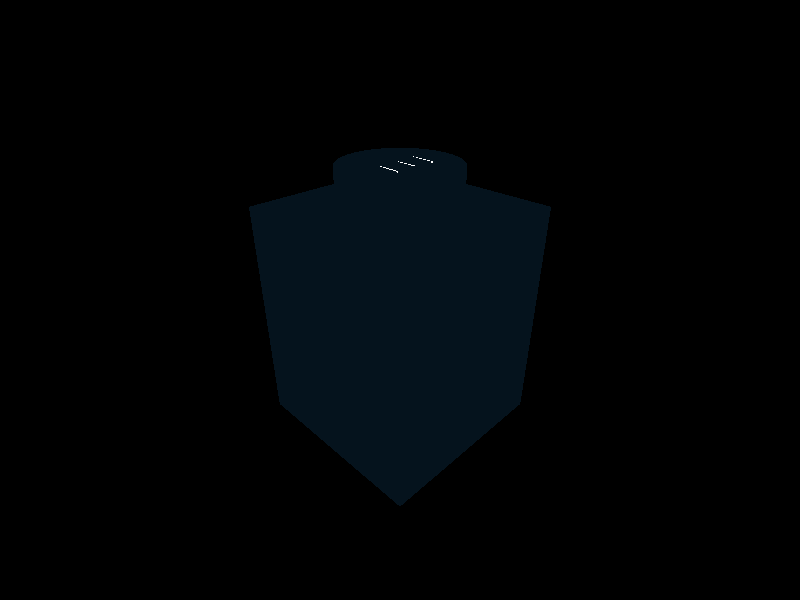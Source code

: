 // Generated By: LDView 4.4 Alpha 5 Copyright (C) 2019 Travis Cobbs & Peter Bartfai
// See: https://tcobbs.github.io/ldview/
// Date: Tue Jul  9 00:46:58 2019
// Input LDraw File: every_color.ldr
// LDraw File Author: MLCad
//
// This file was automatically generated from an LDraw file by the program
// LDView.  See comments above for further details.

#version 3.7;

#if (version >= 3.7) global_settings {assumed_gamma 1} #end

#ifndef (LDXQual) #declare LDXQual = 3; #end	// Quality (0 = Bounding Box; 1 = No Refraction; 2 = Normal; 3 = Stud Logos)
#ifndef (LDXSW) #declare LDXSW = 0.5; #end	// Seam Width (0 for no seams)
#ifndef (LDXStuds) #declare LDXStuds = 1; #end	// Show studs? (1 = YES; 0 = NO)
#ifndef (LDXRefls) #declare LDXRefls = 1; #end	// Reflections? (1 = YES; 0 = NO)
#ifndef (LDXShads) #declare LDXShads = 1; #end	// Shadows? (1 = YES; 0 = NO)
#ifndef (LDXBackground) #declare LDXBackground = 0; #end	// Include Background? (1 = YES; 0 = NO)
#ifndef (LDXFloor) #declare LDXFloor = 0; #end	// Include Floor? (1 = YES; 0 = NO)

// Model bounds information
#ifndef (LDXMinX) #declare LDXMinX = -9.75; #end
#ifndef (LDXMinY) #declare LDXMinY = -27.75; #end
#ifndef (LDXMinZ) #declare LDXMinZ = -9.75; #end
#ifndef (LDXMaxX) #declare LDXMaxX = 9.75; #end
#ifndef (LDXMaxY) #declare LDXMaxY = -0.25; #end
#ifndef (LDXMaxZ) #declare LDXMaxZ = 9.75; #end
#ifndef (LDXCenterX) #declare LDXCenterX = 0; #end
#ifndef (LDXCenterY) #declare LDXCenterY = -14; #end
#ifndef (LDXCenterZ) #declare LDXCenterZ = 0; #end
#ifndef (LDXCenter) #declare LDXCenter = <LDXCenterX,LDXCenterY,LDXCenterZ>; #end
#ifndef (LDXRadius) #declare LDXRadius = 19.472738; #end

// Camera settings
#ifndef (LDXCameraLoc) #declare LDXCameraLoc = < 31.160398,-39.44236,-31.160398 >; #end	// Camera Location vector
#ifndef (LDXCameraLookAt) #declare LDXCameraLookAt = < -5.05583072053737936358,-9.87193368142768434836,5.05583072053737936358 >; #end	// Camera look-at point vector
#ifndef (LDXCameraSky) #declare LDXCameraSky = < -0.35355339491603171576,-0.8660254002549215846,0.35355339491603171576 >; #end	// Camera sky vector (<0,-1,0> will usually work for standard "up")
#ifndef (LDXCameraAngle) #declare LDXCameraAngle = 76.900337; #end
#ifndef (LDXCameraAspect) #declare LDXCameraAspect = image_width/image_height; #end
#ifndef (LDXCameraTransform) #declare LDXCameraTransform = transform {}; #end

#ifndef (LDXFloorLoc) #declare LDXFloorLoc = LDXMaxY; #end	// Floor location. (Dependent on floor axis; MAX_Y is bottom of model)
#ifndef (LDXFloorAxis) #declare LDXFloorAxis = y; #end	// Floor axis (x, y, or z)
#ifndef (LDXFloorR) #declare LDXFloorR = 0.8; #end	// Floor Red
#ifndef (LDXFloorG) #declare LDXFloorG = 0.8; #end	// Floor Green
#ifndef (LDXFloorB) #declare LDXFloorB = 0.8; #end	// Floor Blue
#ifndef (LDXFloorAmb) #declare LDXFloorAmb = 0.4; #end	// Floor Ambient
#ifndef (LDXFloorDif) #declare LDXFloorDif = 0.4; #end	// Floor Diffuse
#ifndef (LDXAmb) #declare LDXAmb = 0.4; #end
#ifndef (LDXDif) #declare LDXDif = 0.4; #end
#ifndef (LDXRefl) #declare LDXRefl = 0.08; #end
#ifndef (LDXPhong) #declare LDXPhong = 0.5; #end
#ifndef (LDXPhongS) #declare LDXPhongS = 40; #end
#ifndef (LDXTRefl) #declare LDXTRefl = 0.2; #end
#ifndef (LDXTFilt) #declare LDXTFilt = 0.85; #end
#ifndef (LDXIoR) #declare LDXIoR = 1.25; #end
#ifndef (LDXRubberRefl) #declare LDXRubberRefl = 0; #end
#ifndef (LDXRubberPhong) #declare LDXRubberPhong = 0.1; #end
#ifndef (LDXRubberPhongS) #declare LDXRubberPhongS = 10; #end
#ifndef (LDXChromeRefl) #declare LDXChromeRefl = 0.85; #end
#ifndef (LDXChromeBril) #declare LDXChromeBril = 5; #end
#ifndef (LDXChromeSpec) #declare LDXChromeSpec = 0.8; #end
#ifndef (LDXChromeRough) #declare LDXChromeRough = 0.01; #end
#ifndef (LDXOpaqueNormal) #declare LDXOpaqueNormal = normal { bumps 0.001 scale 0.5 }; #end
#ifndef (LDXTransNormal) #declare LDXTransNormal = normal { bumps 0.001 scale 0.5 }; #end
#ifndef (LDXIPov) #declare LDXIPov = 0; #end	// Use inline POV code from LDraw file? (1 = YES; 0 = NO)
#ifndef (LDXBgR) #declare LDXBgR = 0.752941; #end	// Background Red
#ifndef (LDXBgG) #declare LDXBgG = 0.752941; #end	// Background Green
#ifndef (LDXBgB) #declare LDXBgB = 0.752941; #end	// Background Blue

// Camera
#ifndef (LDXSkipCamera)
camera {
	location LDXCameraLoc
	sky LDXCameraSky
	right LDXCameraAspect * < -1,0,0 >
	look_at LDXCameraLookAt
	angle LDXCameraAngle
	transform {LDXCameraTransform}
}
#end

// Lights
#ifndef (LDXSkipLight1)
light_source {	// Latitude,Longitude: 45,0,LDXRadius*2
	<0*LDXRadius,-1.414214*LDXRadius,-1.414214*LDXRadius> + LDXCenter
	color rgb <1,1,1>
}
#end
#ifndef (LDXSkipLight2)
light_source {	// Latitude,Longitude: 30,120,LDXRadius*2
	<1.5*LDXRadius,-1*LDXRadius,0.866026*LDXRadius> + LDXCenter
	color rgb <1,1,1>
}
#end
#ifndef (LDXSkipLight3)
light_source {	// Latitude,Longitude: 60,-120,LDXRadius*2
	<-0.866025*LDXRadius,-1.732051*LDXRadius,0.5*LDXRadius> + LDXCenter
	color rgb <1,1,1>
}
#end

#macro LDXSeamMatrix(Width, Height, Depth, CenterX, CenterY, CenterZ)
#local aw = 0;
#local ah = 0;
#local ad = 0;
#local ax = 0;
#local ay = 0;
#local az = 0;
#if (Width != 0)
#local aw = 1-LDXSW/Width;
#end
#if (Height != 0)
#local ah = 1-LDXSW/Height;
#end
#if (Depth != 0)
#local ad = 1-LDXSW/Depth;
#end
#if (Width != 0 & CenterX != 0)
#local ax = LDXSW/(Width / CenterX);
#end
#if (Height != 0 & CenterY != 0)
#local ay = LDXSW/(Height / CenterY);
#end
#if (Depth != 0 & CenterZ != 0)
#local az = LDXSW/(Depth / CenterZ);
#end
#if (aw <= 0)
#local aw = 1;
#local ax = 0;
#end
#if (ah <= 0)
#local ah = 1;
#local ay = 0;
#end
#if (ad <= 0)
#local ad = 1;
#local az = 0;
#end
matrix <aw,0,0,0,ah,0,0,0,ad,ax,ay,az>
#end


#if (LDXBackground != 0)
#if (version >= 3.7)
background { color srgb <LDXBgR,LDXBgG,LDXBgB> }
#else
background { color rgb <LDXBgR,LDXBgG,LDXBgB> }
#end
#end

#ifndef (LDXSkipOpaqueColorMacro)
#macro LDXOpaqueColor(r, g, b)
#if (version >= 3.1) material { #end
	texture {
#if (version >= 3.7)
		pigment { srgbf <r,g,b,0> }
#else
		pigment { rgbf <r,g,b,0> }
#end
#if (LDXQual > 1)
		finish { ambient LDXAmb diffuse LDXDif }
		finish { phong LDXPhong phong_size LDXPhongS reflection LDXRefl }
		normal { LDXOpaqueNormal }
#end
	}
#if (version >= 3.1) } #end
#end
#end

#ifndef (LDXColor0) // Black
#declare LDXColor0 = LDXOpaqueColor(0.019608,0.07451,0.113725)
#end

#ifndef (LDXColor1) // Blue
#declare LDXColor1 = LDXOpaqueColor(0,0.333333,0.74902)
#end

#ifndef (LDXColor2) // Green
#declare LDXColor2 = LDXOpaqueColor(0.145098,0.478431,0.243137)
#end

#ifndef (LDXColor3) // Dark Turquoise
#declare LDXColor3 = LDXOpaqueColor(0,0.513725,0.560784)
#end

#ifndef (LDXColor4) // Red
#declare LDXColor4 = LDXOpaqueColor(0.788235,0.101961,0.035294)
#end

#ifndef (LDXColor5) // Dark Pink
#declare LDXColor5 = LDXOpaqueColor(0.784314,0.439216,0.627451)
#end

#ifndef (LDXColor6) // Brown
#declare LDXColor6 = LDXOpaqueColor(0.345098,0.223529,0.152941)
#end

#ifndef (LDXColor7) // Light Grey
#declare LDXColor7 = LDXOpaqueColor(0.607843,0.631373,0.615686)
#end

#ifndef (LDXColor8) // Dark Grey
#declare LDXColor8 = LDXOpaqueColor(0.427451,0.431373,0.360784)
#end

#ifndef (LDXColor9) // Light Blue
#declare LDXColor9 = LDXOpaqueColor(0.705882,0.823529,0.890196)
#end

#ifndef (LDXColor10) // Bright Green
#declare LDXColor10 = LDXOpaqueColor(0.294118,0.623529,0.290196)
#end

#ifndef (LDXColor11) // Light Turquoise
#declare LDXColor11 = LDXOpaqueColor(0.333333,0.647059,0.686275)
#end

#ifndef (LDXColor12) // Salmon
#declare LDXColor12 = LDXOpaqueColor(0.94902,0.439216,0.368627)
#end

#ifndef (LDXColor13) // Pink
#declare LDXColor13 = LDXOpaqueColor(0.988235,0.592157,0.67451)
#end

#ifndef (LDXColor14) // Yellow
#declare LDXColor14 = LDXOpaqueColor(0.94902,0.803922,0.215686)
#end

#ifndef (LDXColor15) // White
#declare LDXColor15 = LDXOpaqueColor(1,1,1)
#end

#ifndef (LDXColor17) // Light Green
#declare LDXColor17 = LDXOpaqueColor(0.760784,0.854902,0.721569)
#end

#ifndef (LDXColor18) // Light Yellow
#declare LDXColor18 = LDXOpaqueColor(0.984314,0.901961,0.588235)
#end

#ifndef (LDXColor19) // Tan
#declare LDXColor19 = LDXOpaqueColor(0.894118,0.803922,0.619608)
#end

#ifndef (LDXColor20) // Light Violet
#declare LDXColor20 = LDXOpaqueColor(0.788235,0.792157,0.886275)
#end

#ifndef (LDXSkipTransColorMacro)
#macro LDXTransColor(r, g, b)
#if (version >= 3.1) material { #end
	texture {
#if (version >= 3.7)
		pigment { #if (LDXQual > 1) srgbf <r,g,b,LDXTFilt> #else srgbf <0.6,0.6,0.6,0> #end }
#else
		pigment { #if (LDXQual > 1) rgbf <r,g,b,LDXTFilt> #else rgbf <0.6,0.6,0.6,0> #end }
#end
#if (LDXQual > 1)
		finish { ambient LDXAmb diffuse LDXDif }
		finish { phong LDXPhong phong_size LDXPhongS reflection LDXTRefl }
		normal { LDXTransNormal }
		#if (version >= 3.1) #else finish { refraction 1 ior LDXIoR } #end
#end
	}
#if (version >= 3.1) #if (LDXQual > 1)
	interior { ior LDXIoR }
#end #end
#if (version >= 3.1) } #end
#end
#end

#ifndef (LDXColor21) // Glow In Dark Opaque
#declare LDXColor21 = LDXTransColor(0.987843,1,0.96902)
#end

#ifndef (LDXColor22) // Purple
#declare LDXColor22 = LDXOpaqueColor(0.505882,0,0.482353)
#end

#ifndef (LDXColor23) // Dark Blue Violet
#declare LDXColor23 = LDXOpaqueColor(0.12549,0.196078,0.690196)
#end

#ifndef (LDXColor24) // Edge Colour
#declare LDXColor24 = LDXOpaqueColor(0.498039,0.498039,0.498039)
#end

#ifndef (LDXColor25) // Orange
#declare LDXColor25 = LDXOpaqueColor(0.996078,0.541176,0.094118)
#end

#ifndef (LDXColor26) // Magenta
#declare LDXColor26 = LDXOpaqueColor(0.572549,0.223529,0.470588)
#end

#ifndef (LDXColor27) // Lime
#declare LDXColor27 = LDXOpaqueColor(0.733333,0.913725,0.043137)
#end

#ifndef (LDXColor28) // Dark Tan
#declare LDXColor28 = LDXOpaqueColor(0.584314,0.541176,0.45098)
#end

#ifndef (LDXColor29) // Bright Pink
#declare LDXColor29 = LDXOpaqueColor(0.894118,0.678431,0.784314)
#end

#ifndef (LDXColor30) // Medium Lavender
#declare LDXColor30 = LDXOpaqueColor(0.67451,0.470588,0.729412)
#end

#ifndef (LDXColor31) // Lavender
#declare LDXColor31 = LDXOpaqueColor(0.882353,0.835294,0.929412)
#end

#ifndef (LDXColor32) // Trans Black IR Lens
#declare LDXColor32 = LDXTransColor(0,0,0)
#end

#ifndef (LDXColor33) // Trans Dark Blue
#declare LDXColor33 = LDXTransColor(0,0.188235,0.962745)
#end

#ifndef (LDXColor34) // Trans Green
#declare LDXColor34 = LDXTransColor(0.205882,0.705882,0.382353)
#end

#ifndef (LDXColor35) // Trans Bright Green
#declare LDXColor35 = LDXTransColor(0.505882,0.990196,0.411765)
#end

#ifndef (LDXColor36) // Trans Red
#declare LDXColor36 = LDXTransColor(0.978824,0.152941,0.052941)
#end

#ifndef (LDXColor37) // Trans Dark Pink
#declare LDXColor37 = LDXTransColor(0.987451,0.6,0.958431)
#end

#ifndef (LDXColor38) // Trans Neon Orange
#declare LDXColor38 = LDXTransColor(1,0.950196,0.076471)
#end

#ifndef (LDXColor39) // Trans Very Light Blue
#declare LDXColor39 = LDXTransColor(0.975686,0.987451,0.994118)
#end

#ifndef (LDXColor40) // Trans Black
#declare LDXColor40 = LDXTransColor(0.582353,0.558824,0.482353)
#end

#ifndef (LDXColor41) // Trans Medium Blue
#declare LDXColor41 = LDXTransColor(0.5,0.960392,0.971765)
#end

#ifndef (LDXColor42) // Trans Neon Green
#declare LDXColor42 = LDXTransColor(0.975294,1,0)
#end

#ifndef (LDXColor43) // Trans Light Blue
#declare LDXColor43 = LDXTransColor(0.968235,0.991373,0.993725)
#end

#ifndef (LDXColor44) // Trans Bright Reddish Lilac
#declare LDXColor44 = LDXTransColor(0.958824,0.658824,0.962353)
#end

#ifndef (LDXColor45) // Trans Pink
#declare LDXColor45 = LDXTransColor(0.998824,0.959216,0.967451)
#end

#ifndef (LDXColor46) // Trans Yellow
#declare LDXColor46 = LDXTransColor(0.996078,0.980392,0.276471)
#end

#ifndef (LDXColor47) // Trans Clear
#declare LDXColor47 = LDXTransColor(0.998824,0.998824,0.998824)
#end

#ifndef (LDXColor52) // Trans Purple
#declare LDXColor52 = LDXTransColor(0.964706,0.964706,0.979608)
#end

#ifndef (LDXColor54) // Trans Neon Yellow
#declare LDXColor54 = LDXTransColor(0.98549,0.96902,0)
#end

#ifndef (LDXColor57) // Trans Orange
#declare LDXColor57 = LDXTransColor(0.994118,0.956078,0.164706)
#end

#ifndef (LDXSkipChromeColorMacro)
#macro LDXChromeColor(r, g, b)
#if (version >= 3.1) material { #end
	texture {
#if (version >= 3.7)
		pigment { srgbf <r,g,b,0> }
#else
		pigment { rgbf <r,g,b,0> }
#end
#if (LDXQual > 1)
		finish { ambient LDXAmb diffuse LDXDif }
		finish { phong LDXPhong phong_size LDXPhongS reflection LDXChromeRefl brilliance LDXChromeBril metallic specular LDXChromeSpec roughness LDXChromeRough}
#end
	}
#if (version >= 3.1) } #end
#end
#end

#ifndef (LDXColor60) // Chrome Antique Brass
#declare LDXColor60 = LDXChromeColor(0.392157,0.352941,0.298039)
#end

#ifndef (LDXColor61) // Chrome Blue
#declare LDXColor61 = LDXChromeColor(0.423529,0.588235,0.74902)
#end

#ifndef (LDXColor62) // Chrome Green
#declare LDXColor62 = LDXChromeColor(0.235294,0.701961,0.443137)
#end

#ifndef (LDXColor63) // Chrome Pink
#declare LDXColor63 = LDXChromeColor(0.666667,0.301961,0.556863)
#end

#ifndef (LDXColor64) // Chrome Black
#declare LDXColor64 = LDXChromeColor(0.105882,0.164706,0.203922)
#end

#ifndef (LDXSkipRubberColorMacro)
#macro LDXRubberColor(r, g, b)
#if (version >= 3.1) material { #end
	texture {
#if (version >= 3.7)
		pigment { srgbf <r,g,b,0> }
#else
		pigment { rgbf <r,g,b,0> }
#end
#if (LDXQual > 1)
		finish { ambient LDXAmb diffuse LDXDif }
		finish { phong LDXRubberPhong phong_size LDXRubberPhongS reflection LDXRubberRefl }
#end
	}
#if (version >= 3.1) } #end
#end
#end

#ifndef (LDXColor65) // Rubber Yellow
#declare LDXColor65 = LDXRubberColor(0.960784,0.803922,0.184314)
#end

#ifndef (LDXColor66) // Rubber Trans Yellow
#declare LDXColor66 = LDXTransColor(0.979216,0.96902,0)
#end

#ifndef (LDXColor67) // Rubber Trans Clear
#declare LDXColor67 = LDXTransColor(1,1,1)
#end

#ifndef (LDXColor68) // Very Light Orange
#declare LDXColor68 = LDXOpaqueColor(0.952941,0.811765,0.607843)
#end

#ifndef (LDXColor69) // Bright Reddish Lilac
#declare LDXColor69 = LDXOpaqueColor(0.803922,0.384314,0.596078)
#end

#ifndef (LDXColor70) // Reddish Brown
#declare LDXColor70 = LDXOpaqueColor(0.345098,0.164706,0.070588)
#end

#ifndef (LDXColor71) // Light Bluish Grey
#declare LDXColor71 = LDXOpaqueColor(0.627451,0.647059,0.662745)
#end

#ifndef (LDXColor72) // Dark Bluish Grey
#declare LDXColor72 = LDXOpaqueColor(0.423529,0.431373,0.407843)
#end

#ifndef (LDXColor73) // Medium Blue
#declare LDXColor73 = LDXOpaqueColor(0.360784,0.615686,0.819608)
#end

#ifndef (LDXColor74) // Medium Green
#declare LDXColor74 = LDXOpaqueColor(0.45098,0.862745,0.631373)
#end

#ifndef (LDXColor75) // Speckle Black Copper
#declare LDXColor75 = LDXOpaqueColor(0,0,0)
#end

#ifndef (LDXColor76) // Speckle Dark Bluish Grey Silver
#declare LDXColor76 = LDXOpaqueColor(0.388235,0.372549,0.380392)
#end

#ifndef (LDXColor77) // Light Pink
#declare LDXColor77 = LDXOpaqueColor(0.996078,0.8,0.811765)
#end

#ifndef (LDXColor78) // Light Flesh
#declare LDXColor78 = LDXOpaqueColor(0.964706,0.843137,0.701961)
#end

#ifndef (LDXColor79) // Milky White
#declare LDXColor79 = LDXTransColor(1,1,1)
#end

#ifndef (LDXColor80) // Metallic Silver
#declare LDXColor80 = LDXOpaqueColor(0.647059,0.662745,0.705882)
#end

#ifndef (LDXColor81) // Metallic Green
#declare LDXColor81 = LDXOpaqueColor(0.537255,0.607843,0.372549)
#end

#ifndef (LDXColor82) // Metallic Gold
#declare LDXColor82 = LDXOpaqueColor(0.858824,0.67451,0.203922)
#end

#ifndef (LDXColor83) // Metallic Black
#declare LDXColor83 = LDXOpaqueColor(0.101961,0.156863,0.192157)
#end

#ifndef (LDXColor84) // Medium Dark Flesh
#declare LDXColor84 = LDXOpaqueColor(0.8,0.439216,0.164706)
#end

#ifndef (LDXColor85) // Medium Lilac
#declare LDXColor85 = LDXOpaqueColor(0.247059,0.211765,0.568627)
#end

#ifndef (LDXColor86) // Dark Flesh
#declare LDXColor86 = LDXOpaqueColor(0.486275,0.313725,0.227451)
#end

#ifndef (LDXColor87) // Metallic Dark Grey
#declare LDXColor87 = LDXOpaqueColor(0.427451,0.431373,0.360784)
#end

#ifndef (LDXColor89) // Blue Violet
#declare LDXColor89 = LDXOpaqueColor(0.298039,0.380392,0.858824)
#end

#ifndef (LDXColor92) // Flesh
#declare LDXColor92 = LDXOpaqueColor(0.815686,0.568627,0.407843)
#end

#ifndef (LDXColor100) // Light Salmon
#declare LDXColor100 = LDXOpaqueColor(0.996078,0.729412,0.741176)
#end

#ifndef (LDXColor110) // Violet
#declare LDXColor110 = LDXOpaqueColor(0.262745,0.329412,0.639216)
#end

#ifndef (LDXColor112) // Medium Violet
#declare LDXColor112 = LDXOpaqueColor(0.407843,0.454902,0.792157)
#end

#ifndef (LDXColor114) // Glitter Trans Dark Pink
#declare LDXColor114 = LDXTransColor(0.987451,0.6,0.958431)
#end

#ifndef (LDXColor115) // Medium Lime
#declare LDXColor115 = LDXOpaqueColor(0.780392,0.823529,0.235294)
#end

#ifndef (LDXColor117) // Glitter Trans Clear
#declare LDXColor117 = LDXTransColor(1,1,1)
#end

#ifndef (LDXColor118) // Aqua
#declare LDXColor118 = LDXOpaqueColor(0.701961,0.843137,0.819608)
#end

#ifndef (LDXColor120) // Light Lime
#declare LDXColor120 = LDXOpaqueColor(0.85098,0.894118,0.654902)
#end

#ifndef (LDXColor125) // Light Orange
#declare LDXColor125 = LDXOpaqueColor(0.976471,0.729412,0.380392)
#end

#ifndef (LDXColor128) // Dark Nougat
#declare LDXColor128 = LDXOpaqueColor(0.678431,0.380392,0.25098)
#end

#ifndef (LDXColor129) // Glitter Trans Purple
#declare LDXColor129 = LDXTransColor(0.588235,0,0.570588)
#end

#ifndef (LDXColor132) // Speckle Black Silver
#declare LDXColor132 = LDXOpaqueColor(0,0,0)
#end

#ifndef (LDXColor133) // Speckle Black Gold
#declare LDXColor133 = LDXOpaqueColor(0,0,0)
#end

#ifndef (LDXColor134) // Copper
#declare LDXColor134 = LDXOpaqueColor(0.588235,0.290196,0.152941)
#end

#ifndef (LDXColor135) // Pearl Light Grey
#declare LDXColor135 = LDXOpaqueColor(0.611765,0.639216,0.658824)
#end

#ifndef (LDXColor137) // Metal Blue
#declare LDXColor137 = LDXOpaqueColor(0.337255,0.466667,0.729412)
#end

#ifndef (LDXColor142) // Pearl Light Gold
#declare LDXColor142 = LDXOpaqueColor(0.862745,0.745098,0.380392)
#end

#ifndef (LDXColor148) // Pearl Dark Grey
#declare LDXColor148 = LDXOpaqueColor(0.341176,0.345098,0.341176)
#end

#ifndef (LDXColor150) // Pearl Very Light Grey
#declare LDXColor150 = LDXOpaqueColor(0.733333,0.741176,0.737255)
#end

#ifndef (LDXColor151) // Very Light Bluish Grey
#declare LDXColor151 = LDXOpaqueColor(0.901961,0.890196,0.878431)
#end

#ifndef (LDXColor178) // Flat Dark Gold
#declare LDXColor178 = LDXOpaqueColor(0.705882,0.533333,0.243137)
#end

#ifndef (LDXColor179) // Flat Silver
#declare LDXColor179 = LDXOpaqueColor(0.537255,0.529412,0.533333)
#end

#ifndef (LDXColor183) // Pearl White
#declare LDXColor183 = LDXOpaqueColor(0.94902,0.952941,0.94902)
#end

#ifndef (LDXColor184) // Metallic Bright Red
#declare LDXColor184 = LDXOpaqueColor(0.839216,0,0.14902)
#end

#ifndef (LDXColor186) // Metallic Dark Green
#declare LDXColor186 = LDXOpaqueColor(0,0.556863,0.235294)
#end

#ifndef (LDXColor189) // Reddish Gold
#declare LDXColor189 = LDXOpaqueColor(0.67451,0.509804,0.278431)
#end

#ifndef (LDXColor191) // Bright Light Orange
#declare LDXColor191 = LDXOpaqueColor(0.972549,0.733333,0.239216)
#end

#ifndef (LDXColor212) // Bright Light Blue
#declare LDXColor212 = LDXOpaqueColor(0.52549,0.756863,0.882353)
#end

#ifndef (LDXColor216) // Rust
#declare LDXColor216 = LDXOpaqueColor(0.701961,0.062745,0.015686)
#end

#ifndef (LDXColor218) // Reddish Lilac
#declare LDXColor218 = LDXOpaqueColor(0.556863,0.333333,0.592157)
#end

#ifndef (LDXColor219) // Lilac
#declare LDXColor219 = LDXOpaqueColor(0.337255,0.305882,0.615686)
#end

#ifndef (LDXColor226) // Bright Light Yellow
#declare LDXColor226 = LDXOpaqueColor(1,0.941176,0.227451)
#end

#ifndef (LDXColor231) // Trans Bright Light Orange
#declare LDXColor231 = LDXTransColor(0.998824,0.971765,0.641176)
#end

#ifndef (LDXColor232) // Sky Blue
#declare LDXColor232 = LDXOpaqueColor(0.337255,0.745098,0.839216)
#end

#ifndef (LDXColor234) // Trans Fire Yellow
#declare LDXColor234 = LDXTransColor(0.998431,0.99098,0.956471)
#end

#ifndef (LDXColor256) // Rubber Black
#declare LDXColor256 = LDXRubberColor(0.129412,0.129412,0.129412)
#end

#ifndef (LDXColor272) // Dark Blue
#declare LDXColor272 = LDXOpaqueColor(0.05098,0.196078,0.356863)
#end

#ifndef (LDXColor273) // Rubber Blue
#declare LDXColor273 = LDXRubberColor(0,0.2,0.698039)
#end

#ifndef (LDXColor284) // Trans Reddish Lilac
#declare LDXColor284 = LDXTransColor(0.976078,0.950588,0.964706)
#end

#ifndef (LDXColor285) // Trans Light Green
#declare LDXColor285 = LDXTransColor(0.735294,0.976078,0.956863)
#end

#ifndef (LDXColor288) // Dark Green
#declare LDXColor288 = LDXOpaqueColor(0.094118,0.27451,0.196078)
#end

#ifndef (LDXColor293) // Trans Light Blue Violet
#declare LDXColor293 = LDXTransColor(0.629412,0.967059,0.989412)
#end

#ifndef (LDXColor294) // Glow In Dark Trans
#declare LDXColor294 = LDXTransColor(0.974118,0.977647,0.967843)
#end

#ifndef (LDXColor295) // Flamingo Pink
#declare LDXColor295 = LDXOpaqueColor(1,0.580392,0.760784)
#end

#ifndef (LDXColor297) // Pearl Gold
#declare LDXColor297 = LDXOpaqueColor(0.8,0.611765,0.168627)
#end

#ifndef (LDXColor300) // Metallic Copper
#declare LDXColor300 = LDXOpaqueColor(0.760784,0.498039,0.32549)
#end

#ifndef (LDXColor302) // Glitter Trans Light Blue
#declare LDXColor302 = LDXTransColor(0.968235,0.991373,0.993725)
#end

#ifndef (LDXColor308) // Dark Brown
#declare LDXColor308 = LDXOpaqueColor(0.207843,0.129412,0)
#end

#ifndef (LDXColor313) // Maersk Blue
#declare LDXColor313 = LDXOpaqueColor(0.329412,0.662745,0.784314)
#end

#ifndef (LDXColor320) // Dark Red
#declare LDXColor320 = LDXOpaqueColor(0.447059,0.054902,0.058824)
#end

#ifndef (LDXColor321) // Dark Azure
#declare LDXColor321 = LDXOpaqueColor(0.078431,0.596078,0.843137)
#end

#ifndef (LDXColor322) // Medium Azure
#declare LDXColor322 = LDXOpaqueColor(0.243137,0.760784,0.866667)
#end

#ifndef (LDXColor323) // Light Aqua
#declare LDXColor323 = LDXOpaqueColor(0.741176,0.862745,0.847059)
#end

#ifndef (LDXColor324) // Rubber Red
#declare LDXColor324 = LDXRubberColor(0.768627,0,0.14902)
#end

#ifndef (LDXColor326) // Yellowish Green
#declare LDXColor326 = LDXOpaqueColor(0.87451,0.933333,0.647059)
#end

#ifndef (LDXColor329) // Glow In Dark White
#declare LDXColor329 = LDXTransColor(0.996078,0.995294,0.984314)
#end

#ifndef (LDXColor330) // Olive Green
#declare LDXColor330 = LDXOpaqueColor(0.607843,0.603922,0.352941)
#end

#ifndef (LDXColor334) // Chrome Gold
#declare LDXColor334 = LDXChromeColor(0.733333,0.647059,0.239216)
#end

#ifndef (LDXColor335) // Sand Red
#declare LDXColor335 = LDXOpaqueColor(0.839216,0.458824,0.447059)
#end

#ifndef (LDXColor339) // Glitter Trans Neon Green
#declare LDXColor339 = LDXTransColor(0.975294,1,0)
#end

#ifndef (LDXColor350) // Rubber Orange
#declare LDXColor350 = LDXRubberColor(0.815686,0.4,0.062745)
#end

#ifndef (LDXColor351) // Medium Dark Pink
#declare LDXColor351 = LDXOpaqueColor(0.968627,0.521569,0.694118)
#end

#ifndef (LDXColor366) // Earth Orange
#declare LDXColor366 = LDXOpaqueColor(0.980392,0.611765,0.109804)
#end

#ifndef (LDXColor373) // Sand Purple
#declare LDXColor373 = LDXOpaqueColor(0.517647,0.368627,0.517647)
#end

#ifndef (LDXColor375) // Rubber Light Grey
#declare LDXColor375 = LDXRubberColor(0.756863,0.760784,0.756863)
#end

#ifndef (LDXColor378) // Sand Green
#declare LDXColor378 = LDXOpaqueColor(0.627451,0.737255,0.67451)
#end

#ifndef (LDXColor379) // Sand Blue
#declare LDXColor379 = LDXOpaqueColor(0.34902,0.443137,0.517647)
#end

#ifndef (LDXColor383) // Chrome Silver
#declare LDXColor383 = LDXChromeColor(0.878431,0.878431,0.878431)
#end

#ifndef (LDXColor406) // Rubber Dark Blue
#declare LDXColor406 = LDXRubberColor(0,0.113725,0.407843)
#end

#ifndef (LDXColor449) // Rubber Purple
#declare LDXColor449 = LDXRubberColor(0.505882,0,0.482353)
#end

#ifndef (LDXColor450) // Fabuland Brown
#declare LDXColor450 = LDXOpaqueColor(0.713725,0.482353,0.313725)
#end

#ifndef (LDXColor462) // Medium Orange
#declare LDXColor462 = LDXOpaqueColor(1,0.654902,0.043137)
#end

#ifndef (LDXColor484) // Dark Orange
#declare LDXColor484 = LDXOpaqueColor(0.662745,0.333333,0)
#end

#ifndef (LDXColor490) // Rubber Lime
#declare LDXColor490 = LDXRubberColor(0.843137,0.941176,0)
#end

#ifndef (LDXColor493) // Magnet
#declare LDXColor493 = LDXOpaqueColor(0.396078,0.403922,0.380392)
#end

#ifndef (LDXColor494) // Electric Contact Alloy
#declare LDXColor494 = LDXOpaqueColor(0.815686,0.815686,0.815686)
#end

#ifndef (LDXColor495) // Electric Contact Copper
#declare LDXColor495 = LDXOpaqueColor(0.682353,0.478431,0.34902)
#end

#ifndef (LDXColor496) // Rubber Light Bluish Grey
#declare LDXColor496 = LDXRubberColor(0.639216,0.635294,0.643137)
#end

#ifndef (LDXColor503) // Very Light Grey
#declare LDXColor503 = LDXOpaqueColor(0.901961,0.890196,0.854902)
#end

#ifndef (LDXColor504) // Rubber Flat Silver
#declare LDXColor504 = LDXRubberColor(0.537255,0.529412,0.533333)
#end

#ifndef (LDXColor511) // Rubber White
#declare LDXColor511 = LDXRubberColor(0.980392,0.980392,0.980392)
#end

#declare LDX_4_dash_4cyli_dot_dat_in_part = cylinder // Cylinder 1
{
	<0,0,0>,<0,1,0>,1 open
}

#declare LDX_4_dash_4cyli_dot_dat = cylinder // Cylinder 1
{
	<0,0,0>,<0,1,0>,1 open
}

#declare LDX_4_dash_4disc_dot_dat_in_part = disc // Disc 1
{
	<0,0,0>,<0,1,0>,1
}

#declare LDX_4_dash_4disc_dot_dat = disc // Disc 1
{
	<0,0,0>,<0,1,0>,1
}

#declare LDXLegoSpace = 49.5;
#declare LDXStudLogo =
union {
	merge {
		// L
		sphere {<-88,0,0>,4}
		cylinder {<-88,0,0>,<0,0,0>,4 open}
		sphere {<0,0,0>,4}
		cylinder {<0,0,0>,<0,0,25>,4 open}
		sphere {<0,0,25>,4}
		clipped_by {plane{y,0}}
	}

	merge {
		// E
		sphere {<-88,0,25>,4}
		cylinder {<-88,0,25>,<-88,0,0>,4 open}
		sphere {<-88,0,0>,4}
		cylinder {<-88,0,0>,<0,0,0>,4 open}
		sphere {<0,0,0>,4}
		cylinder {<0,0,0>,<0,0,25>,4 open}
		sphere {<0,0,25>,4}
		sphere {<-44,0,17>,4}
		cylinder {<-44,0,0>,<-44,0,17>,4 open}
		clipped_by {plane{y,0}}
		translate <0,0,LDXLegoSpace>
	}

	merge {
		// G
		sphere {<-74,0,25>,4}
		torus {12.5,4 clipped_by{plane{x,0}} translate<-74,0,12.5>}
		cylinder {<-74,0,0>,<-14,0,0>,4 open}
		torus {12.5,4 clipped_by{plane{-x,0}} translate<-14,0,12.5>}
		cylinder {<-14,0,25>,<-44,0,25>,4 open}
		sphere {<-44,0,25>,4}
		cylinder {<-44,0,25>,<-44,0,17>,4 open}
		sphere {<-44,0,17>,4}
		clipped_by {plane{y,0}}
		translate <0,0,LDXLegoSpace*2>
	}

	merge {
		// O
		torus {12.5,4 clipped_by{plane{x,0}} translate<-74,0,12.5>}
		cylinder {<-74,0,0>,<-14,0,0>,4 open}
		torus {12.5,4 clipped_by{plane{-x,0}} translate<-14,0,12.5>}
		cylinder {<-14,0,25>,<-74,0,25>,4 open}
		clipped_by {plane{y,0}}
		translate <0,0,LDXLegoSpace*3>
	}

	matrix <1,0,-0.22,0,1,0,0,0,1,0,0,0>
	scale .045
	translate <1.85,-4,-4.45>
}

#declare LDX_stud_dot_dat_in_part =
#if (LDXQual <= 2)
cylinder { <0,0,0>, <0,-4,0>, 6 }
#else
union {
	cylinder { <0,0,0>, <0,-4,0>, 6 }
	object { LDXStudLogo }
}
#end

#declare LDX_stud_dot_dat =
#if (LDXQual <= 2)
cylinder { <0,0,0>, <0,-4,0>, 6 }
#else
union {
	cylinder { <0,0,0>, <0,-4,0>, 6 }
	object { LDXStudLogo }
}
#end

#declare LDX_3005_dot_dat =
#if (LDXQual = 0)
box {
	<-10,-4,-10>,<10,24,10>
}
#else
union {
// Brick  1 x  1
// Name: 3005.dat
// Author: James Jessiman
// !LDRAW_ORG Part UPDATE 2002-03
// !LICENSE Redistributable under CCAL version 2.0 : see CAreadme.txt
// BFC CERTIFY CCW
// !HISTORY 2001-10-26 [PTadmin] Official Update 2001-01
// !HISTORY 2002-05-07 [unknown] BFC Certification
// !HISTORY 2002-06-11 [PTadmin] Official Update 2002-03
// !HISTORY 2007-05-07 [PTadmin] Header formatted for Contributor Agreement
// !HISTORY 2008-07-01 [PTadmin] Official Update 2008-01
// BFC INVERTNEXT
	#if (LDXStuds)
		object {
			LDX_stud_dot_dat_in_part
			matrix <1,0,0,0,1,0,0,0,1,0,0,0>
		}
	#end // LDXStuds
	mesh2 {
		vertex_vectors {
			16,
			<-10,0,-10>, <-10,0,10>, <-10,24,-10>, <-10,24,10>,
			<-6,4,-6>, <-6,4,6>, <-6,24,-6>, <-6,24,6>,
			<6,4,-6>, <6,4,6>, <6,24,-6>, <6,24,6>,
			<10,0,-10>, <10,0,10>, <10,24,-10>, <10,24,10>
		}
		normal_vectors {
			5,
			<-1,0,0>, <0,-1,0>, <0,0,-1>, <0,0,1>,
			<1,0,0>
		}
		face_indices {
			28,
			<5, 9, 8>, <5, 8, 4>, <5, 7, 11>, <5, 11, 9>,
			<4, 6, 7>, <4, 7, 5>, <8, 10, 6>, <8, 6, 4>,
			<9, 11, 10>, <9, 10, 8>, <15, 11, 7>, <15, 7, 3>,
			<3, 7, 6>, <3, 6, 2>, <2, 6, 10>, <2, 10, 14>,
			<14, 10, 11>, <14, 11, 15>, <1, 13, 12>, <1, 12, 0>,
			<1, 3, 15>, <1, 15, 13>, <0, 2, 3>, <0, 3, 1>,
			<12, 14, 2>, <12, 2, 0>, <13, 15, 14>, <13, 14, 12>
		}
		normal_indices {
			28,
			<1, 1, 1>, <1, 1, 1>, <3, 3, 3>, <3, 3, 3>,
			<0, 0, 0>, <0, 0, 0>, <2, 2, 2>, <2, 2, 2>,
			<4, 4, 4>, <4, 4, 4>, <1, 1, 1>, <1, 1, 1>,
			<1, 1, 1>, <1, 1, 1>, <1, 1, 1>, <1, 1, 1>,
			<1, 1, 1>, <1, 1, 1>, <1, 1, 1>, <1, 1, 1>,
			<3, 3, 3>, <3, 3, 3>, <0, 0, 0>, <0, 0, 0>,
			<2, 2, 2>, <2, 2, 2>, <4, 4, 4>, <4, 4, 4>
		}
	}
}
#end

#declare LDX_every_color_dot_ldr = union {
// Every Color
// Name: every_color.ldr
// Author: MLCad
// Unofficial Model
// ROTATION CENTER 0 0 0 1 "Custom"
// ROTATION CONFIG 0 0
	object {
		LDX_3005_dot_dat
		LDXSeamMatrix(20, 28, 20, 0, 10, 0)
		matrix <1,0,0,0,1,0,0,0,1,0,-24,0>
		#if (version >= 3.1) material #else texture #end { LDXColor0 }
	}
	object {
		LDX_3005_dot_dat
		LDXSeamMatrix(20, 28, 20, 0, 10, 0)
		matrix <1,0,0,0,1,0,0,0,1,0,-24,0>
		#if (version >= 3.1) material #else texture #end { LDXColor1 }
	}
	object {
		LDX_3005_dot_dat
		LDXSeamMatrix(20, 28, 20, 0, 10, 0)
		matrix <1,0,0,0,1,0,0,0,1,0,-24,0>
		#if (version >= 3.1) material #else texture #end { LDXColor2 }
	}
	object {
		LDX_3005_dot_dat
		LDXSeamMatrix(20, 28, 20, 0, 10, 0)
		matrix <1,0,0,0,1,0,0,0,1,0,-24,0>
		#if (version >= 3.1) material #else texture #end { LDXColor3 }
	}
	object {
		LDX_3005_dot_dat
		LDXSeamMatrix(20, 28, 20, 0, 10, 0)
		matrix <1,0,0,0,1,0,0,0,1,0,-24,0>
		#if (version >= 3.1) material #else texture #end { LDXColor4 }
	}
	object {
		LDX_3005_dot_dat
		LDXSeamMatrix(20, 28, 20, 0, 10, 0)
		matrix <1,0,0,0,1,0,0,0,1,0,-24,0>
		#if (version >= 3.1) material #else texture #end { LDXColor5 }
	}
	object {
		LDX_3005_dot_dat
		LDXSeamMatrix(20, 28, 20, 0, 10, 0)
		matrix <1,0,0,0,1,0,0,0,1,0,-24,0>
		#if (version >= 3.1) material #else texture #end { LDXColor6 }
	}
	object {
		LDX_3005_dot_dat
		LDXSeamMatrix(20, 28, 20, 0, 10, 0)
		matrix <1,0,0,0,1,0,0,0,1,0,-24,0>
		#if (version >= 3.1) material #else texture #end { LDXColor7 }
	}
	object {
		LDX_3005_dot_dat
		LDXSeamMatrix(20, 28, 20, 0, 10, 0)
		matrix <1,0,0,0,1,0,0,0,1,0,-24,0>
		#if (version >= 3.1) material #else texture #end { LDXColor8 }
	}
	object {
		LDX_3005_dot_dat
		LDXSeamMatrix(20, 28, 20, 0, 10, 0)
		matrix <1,0,0,0,1,0,0,0,1,0,-24,0>
		#if (version >= 3.1) material #else texture #end { LDXColor9 }
	}
	object {
		LDX_3005_dot_dat
		LDXSeamMatrix(20, 28, 20, 0, 10, 0)
		matrix <1,0,0,0,1,0,0,0,1,0,-24,0>
		#if (version >= 3.1) material #else texture #end { LDXColor10 }
	}
	object {
		LDX_3005_dot_dat
		LDXSeamMatrix(20, 28, 20, 0, 10, 0)
		matrix <1,0,0,0,1,0,0,0,1,0,-24,0>
		#if (version >= 3.1) material #else texture #end { LDXColor11 }
	}
	object {
		LDX_3005_dot_dat
		LDXSeamMatrix(20, 28, 20, 0, 10, 0)
		matrix <1,0,0,0,1,0,0,0,1,0,-24,0>
		#if (version >= 3.1) material #else texture #end { LDXColor12 }
	}
	object {
		LDX_3005_dot_dat
		LDXSeamMatrix(20, 28, 20, 0, 10, 0)
		matrix <1,0,0,0,1,0,0,0,1,0,-24,0>
		#if (version >= 3.1) material #else texture #end { LDXColor13 }
	}
	object {
		LDX_3005_dot_dat
		LDXSeamMatrix(20, 28, 20, 0, 10, 0)
		matrix <1,0,0,0,1,0,0,0,1,0,-24,0>
		#if (version >= 3.1) material #else texture #end { LDXColor14 }
	}
	object {
		LDX_3005_dot_dat
		LDXSeamMatrix(20, 28, 20, 0, 10, 0)
		matrix <1,0,0,0,1,0,0,0,1,0,-24,0>
		#if (version >= 3.1) material #else texture #end { LDXColor15 }
	}
	object {
		LDX_3005_dot_dat
		LDXSeamMatrix(20, 28, 20, 0, 10, 0)
		matrix <1,0,0,0,1,0,0,0,1,0,-24,0>
	}
	object {
		LDX_3005_dot_dat
		LDXSeamMatrix(20, 28, 20, 0, 10, 0)
		matrix <1,0,0,0,1,0,0,0,1,0,-24,0>
		#if (version >= 3.1) material #else texture #end { LDXColor17 }
	}
	object {
		LDX_3005_dot_dat
		LDXSeamMatrix(20, 28, 20, 0, 10, 0)
		matrix <1,0,0,0,1,0,0,0,1,0,-24,0>
		#if (version >= 3.1) material #else texture #end { LDXColor18 }
	}
	object {
		LDX_3005_dot_dat
		LDXSeamMatrix(20, 28, 20, 0, 10, 0)
		matrix <1,0,0,0,1,0,0,0,1,0,-24,0>
		#if (version >= 3.1) material #else texture #end { LDXColor19 }
	}
	object {
		LDX_3005_dot_dat
		LDXSeamMatrix(20, 28, 20, 0, 10, 0)
		matrix <1,0,0,0,1,0,0,0,1,0,-24,0>
		#if (version >= 3.1) material #else texture #end { LDXColor20 }
	}
	object {
		LDX_3005_dot_dat
		LDXSeamMatrix(20, 28, 20, 0, 10, 0)
		matrix <1,0,0,0,1,0,0,0,1,0,-24,0>
		#if (version >= 3.1) material #else texture #end { LDXColor21 }
	}
	object {
		LDX_3005_dot_dat
		LDXSeamMatrix(20, 28, 20, 0, 10, 0)
		matrix <1,0,0,0,1,0,0,0,1,0,-24,0>
		#if (version >= 3.1) material #else texture #end { LDXColor22 }
	}
	object {
		LDX_3005_dot_dat
		LDXSeamMatrix(20, 28, 20, 0, 10, 0)
		matrix <1,0,0,0,1,0,0,0,1,0,-24,0>
		#if (version >= 3.1) material #else texture #end { LDXColor23 }
	}
	object {
		LDX_3005_dot_dat
		LDXSeamMatrix(20, 28, 20, 0, 10, 0)
		matrix <1,0,0,0,1,0,0,0,1,0,-24,0>
		#if (version >= 3.1) material #else texture #end { LDXColor24 }
	}
	object {
		LDX_3005_dot_dat
		LDXSeamMatrix(20, 28, 20, 0, 10, 0)
		matrix <1,0,0,0,1,0,0,0,1,0,-24,0>
		#if (version >= 3.1) material #else texture #end { LDXColor25 }
	}
	object {
		LDX_3005_dot_dat
		LDXSeamMatrix(20, 28, 20, 0, 10, 0)
		matrix <1,0,0,0,1,0,0,0,1,0,-24,0>
		#if (version >= 3.1) material #else texture #end { LDXColor26 }
	}
	object {
		LDX_3005_dot_dat
		LDXSeamMatrix(20, 28, 20, 0, 10, 0)
		matrix <1,0,0,0,1,0,0,0,1,0,-24,0>
		#if (version >= 3.1) material #else texture #end { LDXColor27 }
	}
	object {
		LDX_3005_dot_dat
		LDXSeamMatrix(20, 28, 20, 0, 10, 0)
		matrix <1,0,0,0,1,0,0,0,1,0,-24,0>
		#if (version >= 3.1) material #else texture #end { LDXColor28 }
	}
	object {
		LDX_3005_dot_dat
		LDXSeamMatrix(20, 28, 20, 0, 10, 0)
		matrix <1,0,0,0,1,0,0,0,1,0,-24,0>
		#if (version >= 3.1) material #else texture #end { LDXColor29 }
	}
	object {
		LDX_3005_dot_dat
		LDXSeamMatrix(20, 28, 20, 0, 10, 0)
		matrix <1,0,0,0,1,0,0,0,1,0,-24,0>
		#if (version >= 3.1) material #else texture #end { LDXColor30 }
	}
	object {
		LDX_3005_dot_dat
		LDXSeamMatrix(20, 28, 20, 0, 10, 0)
		matrix <1,0,0,0,1,0,0,0,1,0,-24,0>
		#if (version >= 3.1) material #else texture #end { LDXColor31 }
	}
	object {
		LDX_3005_dot_dat
		LDXSeamMatrix(20, 28, 20, 0, 10, 0)
		matrix <1,0,0,0,1,0,0,0,1,0,-24,0>
		#if (version >= 3.1) material #else texture #end { LDXColor32 }
	}
	object {
		LDX_3005_dot_dat
		LDXSeamMatrix(20, 28, 20, 0, 10, 0)
		matrix <1,0,0,0,1,0,0,0,1,0,-24,0>
		#if (version >= 3.1) material #else texture #end { LDXColor33 }
	}
	object {
		LDX_3005_dot_dat
		LDXSeamMatrix(20, 28, 20, 0, 10, 0)
		matrix <1,0,0,0,1,0,0,0,1,0,-24,0>
		#if (version >= 3.1) material #else texture #end { LDXColor34 }
	}
	object {
		LDX_3005_dot_dat
		LDXSeamMatrix(20, 28, 20, 0, 10, 0)
		matrix <1,0,0,0,1,0,0,0,1,0,-24,0>
		#if (version >= 3.1) material #else texture #end { LDXColor35 }
	}
	object {
		LDX_3005_dot_dat
		LDXSeamMatrix(20, 28, 20, 0, 10, 0)
		matrix <1,0,0,0,1,0,0,0,1,0,-24,0>
		#if (version >= 3.1) material #else texture #end { LDXColor36 }
	}
	object {
		LDX_3005_dot_dat
		LDXSeamMatrix(20, 28, 20, 0, 10, 0)
		matrix <1,0,0,0,1,0,0,0,1,0,-24,0>
		#if (version >= 3.1) material #else texture #end { LDXColor37 }
	}
	object {
		LDX_3005_dot_dat
		LDXSeamMatrix(20, 28, 20, 0, 10, 0)
		matrix <1,0,0,0,1,0,0,0,1,0,-24,0>
		#if (version >= 3.1) material #else texture #end { LDXColor38 }
	}
	object {
		LDX_3005_dot_dat
		LDXSeamMatrix(20, 28, 20, 0, 10, 0)
		matrix <1,0,0,0,1,0,0,0,1,0,-24,0>
		#if (version >= 3.1) material #else texture #end { LDXColor39 }
	}
	object {
		LDX_3005_dot_dat
		LDXSeamMatrix(20, 28, 20, 0, 10, 0)
		matrix <1,0,0,0,1,0,0,0,1,0,-24,0>
		#if (version >= 3.1) material #else texture #end { LDXColor40 }
	}
	object {
		LDX_3005_dot_dat
		LDXSeamMatrix(20, 28, 20, 0, 10, 0)
		matrix <1,0,0,0,1,0,0,0,1,0,-24,0>
		#if (version >= 3.1) material #else texture #end { LDXColor41 }
	}
	object {
		LDX_3005_dot_dat
		LDXSeamMatrix(20, 28, 20, 0, 10, 0)
		matrix <1,0,0,0,1,0,0,0,1,0,-24,0>
		#if (version >= 3.1) material #else texture #end { LDXColor42 }
	}
	object {
		LDX_3005_dot_dat
		LDXSeamMatrix(20, 28, 20, 0, 10, 0)
		matrix <1,0,0,0,1,0,0,0,1,0,-24,0>
		#if (version >= 3.1) material #else texture #end { LDXColor43 }
	}
	object {
		LDX_3005_dot_dat
		LDXSeamMatrix(20, 28, 20, 0, 10, 0)
		matrix <1,0,0,0,1,0,0,0,1,0,-24,0>
		#if (version >= 3.1) material #else texture #end { LDXColor44 }
	}
	object {
		LDX_3005_dot_dat
		LDXSeamMatrix(20, 28, 20, 0, 10, 0)
		matrix <1,0,0,0,1,0,0,0,1,0,-24,0>
		#if (version >= 3.1) material #else texture #end { LDXColor45 }
	}
	object {
		LDX_3005_dot_dat
		LDXSeamMatrix(20, 28, 20, 0, 10, 0)
		matrix <1,0,0,0,1,0,0,0,1,0,-24,0>
		#if (version >= 3.1) material #else texture #end { LDXColor46 }
	}
	object {
		LDX_3005_dot_dat
		LDXSeamMatrix(20, 28, 20, 0, 10, 0)
		matrix <1,0,0,0,1,0,0,0,1,0,-24,0>
		#if (version >= 3.1) material #else texture #end { LDXColor47 }
	}
	object {
		LDX_3005_dot_dat
		LDXSeamMatrix(20, 28, 20, 0, 10, 0)
		matrix <1,0,0,0,1,0,0,0,1,0,-24,0>
		#if (version >= 3.1) material #else texture #end { LDXColor52 }
	}
	object {
		LDX_3005_dot_dat
		LDXSeamMatrix(20, 28, 20, 0, 10, 0)
		matrix <1,0,0,0,1,0,0,0,1,0,-24,0>
		#if (version >= 3.1) material #else texture #end { LDXColor54 }
	}
	object {
		LDX_3005_dot_dat
		LDXSeamMatrix(20, 28, 20, 0, 10, 0)
		matrix <1,0,0,0,1,0,0,0,1,0,-24,0>
		#if (version >= 3.1) material #else texture #end { LDXColor57 }
	}
	object {
		LDX_3005_dot_dat
		LDXSeamMatrix(20, 28, 20, 0, 10, 0)
		matrix <1,0,0,0,1,0,0,0,1,0,-24,0>
		#if (version >= 3.1) material #else texture #end { LDXColor60 }
	}
	object {
		LDX_3005_dot_dat
		LDXSeamMatrix(20, 28, 20, 0, 10, 0)
		matrix <1,0,0,0,1,0,0,0,1,0,-24,0>
		#if (version >= 3.1) material #else texture #end { LDXColor61 }
	}
	object {
		LDX_3005_dot_dat
		LDXSeamMatrix(20, 28, 20, 0, 10, 0)
		matrix <1,0,0,0,1,0,0,0,1,0,-24,0>
		#if (version >= 3.1) material #else texture #end { LDXColor62 }
	}
	object {
		LDX_3005_dot_dat
		LDXSeamMatrix(20, 28, 20, 0, 10, 0)
		matrix <1,0,0,0,1,0,0,0,1,0,-24,0>
		#if (version >= 3.1) material #else texture #end { LDXColor63 }
	}
	object {
		LDX_3005_dot_dat
		LDXSeamMatrix(20, 28, 20, 0, 10, 0)
		matrix <1,0,0,0,1,0,0,0,1,0,-24,0>
		#if (version >= 3.1) material #else texture #end { LDXColor64 }
	}
	object {
		LDX_3005_dot_dat
		LDXSeamMatrix(20, 28, 20, 0, 10, 0)
		matrix <1,0,0,0,1,0,0,0,1,0,-24,0>
		#if (version >= 3.1) material #else texture #end { LDXColor65 }
	}
	object {
		LDX_3005_dot_dat
		LDXSeamMatrix(20, 28, 20, 0, 10, 0)
		matrix <1,0,0,0,1,0,0,0,1,0,-24,0>
		#if (version >= 3.1) material #else texture #end { LDXColor66 }
	}
	object {
		LDX_3005_dot_dat
		LDXSeamMatrix(20, 28, 20, 0, 10, 0)
		matrix <1,0,0,0,1,0,0,0,1,0,-24,0>
		#if (version >= 3.1) material #else texture #end { LDXColor67 }
	}
	object {
		LDX_3005_dot_dat
		LDXSeamMatrix(20, 28, 20, 0, 10, 0)
		matrix <1,0,0,0,1,0,0,0,1,0,-24,0>
		#if (version >= 3.1) material #else texture #end { LDXColor68 }
	}
	object {
		LDX_3005_dot_dat
		LDXSeamMatrix(20, 28, 20, 0, 10, 0)
		matrix <1,0,0,0,1,0,0,0,1,0,-24,0>
		#if (version >= 3.1) material #else texture #end { LDXColor69 }
	}
	object {
		LDX_3005_dot_dat
		LDXSeamMatrix(20, 28, 20, 0, 10, 0)
		matrix <1,0,0,0,1,0,0,0,1,0,-24,0>
		#if (version >= 3.1) material #else texture #end { LDXColor70 }
	}
	object {
		LDX_3005_dot_dat
		LDXSeamMatrix(20, 28, 20, 0, 10, 0)
		matrix <1,0,0,0,1,0,0,0,1,0,-24,0>
		#if (version >= 3.1) material #else texture #end { LDXColor71 }
	}
	object {
		LDX_3005_dot_dat
		LDXSeamMatrix(20, 28, 20, 0, 10, 0)
		matrix <1,0,0,0,1,0,0,0,1,0,-24,0>
		#if (version >= 3.1) material #else texture #end { LDXColor72 }
	}
	object {
		LDX_3005_dot_dat
		LDXSeamMatrix(20, 28, 20, 0, 10, 0)
		matrix <1,0,0,0,1,0,0,0,1,0,-24,0>
		#if (version >= 3.1) material #else texture #end { LDXColor73 }
	}
	object {
		LDX_3005_dot_dat
		LDXSeamMatrix(20, 28, 20, 0, 10, 0)
		matrix <1,0,0,0,1,0,0,0,1,0,-24,0>
		#if (version >= 3.1) material #else texture #end { LDXColor74 }
	}
	object {
		LDX_3005_dot_dat
		LDXSeamMatrix(20, 28, 20, 0, 10, 0)
		matrix <1,0,0,0,1,0,0,0,1,0,-24,0>
		#if (version >= 3.1) material #else texture #end { LDXColor75 }
	}
	object {
		LDX_3005_dot_dat
		LDXSeamMatrix(20, 28, 20, 0, 10, 0)
		matrix <1,0,0,0,1,0,0,0,1,0,-24,0>
		#if (version >= 3.1) material #else texture #end { LDXColor76 }
	}
	object {
		LDX_3005_dot_dat
		LDXSeamMatrix(20, 28, 20, 0, 10, 0)
		matrix <1,0,0,0,1,0,0,0,1,0,-24,0>
		#if (version >= 3.1) material #else texture #end { LDXColor77 }
	}
	object {
		LDX_3005_dot_dat
		LDXSeamMatrix(20, 28, 20, 0, 10, 0)
		matrix <1,0,0,0,1,0,0,0,1,0,-24,0>
		#if (version >= 3.1) material #else texture #end { LDXColor78 }
	}
	object {
		LDX_3005_dot_dat
		LDXSeamMatrix(20, 28, 20, 0, 10, 0)
		matrix <1,0,0,0,1,0,0,0,1,0,-24,0>
		#if (version >= 3.1) material #else texture #end { LDXColor79 }
	}
	object {
		LDX_3005_dot_dat
		LDXSeamMatrix(20, 28, 20, 0, 10, 0)
		matrix <1,0,0,0,1,0,0,0,1,0,-24,0>
		#if (version >= 3.1) material #else texture #end { LDXColor80 }
	}
	object {
		LDX_3005_dot_dat
		LDXSeamMatrix(20, 28, 20, 0, 10, 0)
		matrix <1,0,0,0,1,0,0,0,1,0,-24,0>
		#if (version >= 3.1) material #else texture #end { LDXColor81 }
	}
	object {
		LDX_3005_dot_dat
		LDXSeamMatrix(20, 28, 20, 0, 10, 0)
		matrix <1,0,0,0,1,0,0,0,1,0,-24,0>
		#if (version >= 3.1) material #else texture #end { LDXColor82 }
	}
	object {
		LDX_3005_dot_dat
		LDXSeamMatrix(20, 28, 20, 0, 10, 0)
		matrix <1,0,0,0,1,0,0,0,1,0,-24,0>
		#if (version >= 3.1) material #else texture #end { LDXColor83 }
	}
	object {
		LDX_3005_dot_dat
		LDXSeamMatrix(20, 28, 20, 0, 10, 0)
		matrix <1,0,0,0,1,0,0,0,1,0,-24,0>
		#if (version >= 3.1) material #else texture #end { LDXColor84 }
	}
	object {
		LDX_3005_dot_dat
		LDXSeamMatrix(20, 28, 20, 0, 10, 0)
		matrix <1,0,0,0,1,0,0,0,1,0,-24,0>
		#if (version >= 3.1) material #else texture #end { LDXColor85 }
	}
	object {
		LDX_3005_dot_dat
		LDXSeamMatrix(20, 28, 20, 0, 10, 0)
		matrix <1,0,0,0,1,0,0,0,1,0,-24,0>
		#if (version >= 3.1) material #else texture #end { LDXColor86 }
	}
	object {
		LDX_3005_dot_dat
		LDXSeamMatrix(20, 28, 20, 0, 10, 0)
		matrix <1,0,0,0,1,0,0,0,1,0,-24,0>
		#if (version >= 3.1) material #else texture #end { LDXColor87 }
	}
	object {
		LDX_3005_dot_dat
		LDXSeamMatrix(20, 28, 20, 0, 10, 0)
		matrix <1,0,0,0,1,0,0,0,1,0,-24,0>
		#if (version >= 3.1) material #else texture #end { LDXColor89 }
	}
	object {
		LDX_3005_dot_dat
		LDXSeamMatrix(20, 28, 20, 0, 10, 0)
		matrix <1,0,0,0,1,0,0,0,1,0,-24,0>
		#if (version >= 3.1) material #else texture #end { LDXColor92 }
	}
	object {
		LDX_3005_dot_dat
		LDXSeamMatrix(20, 28, 20, 0, 10, 0)
		matrix <1,0,0,0,1,0,0,0,1,0,-24,0>
		#if (version >= 3.1) material #else texture #end { LDXColor100 }
	}
	object {
		LDX_3005_dot_dat
		LDXSeamMatrix(20, 28, 20, 0, 10, 0)
		matrix <1,0,0,0,1,0,0,0,1,0,-24,0>
		#if (version >= 3.1) material #else texture #end { LDXColor110 }
	}
	object {
		LDX_3005_dot_dat
		LDXSeamMatrix(20, 28, 20, 0, 10, 0)
		matrix <1,0,0,0,1,0,0,0,1,0,-24,0>
		#if (version >= 3.1) material #else texture #end { LDXColor112 }
	}
	object {
		LDX_3005_dot_dat
		LDXSeamMatrix(20, 28, 20, 0, 10, 0)
		matrix <1,0,0,0,1,0,0,0,1,0,-24,0>
		#if (version >= 3.1) material #else texture #end { LDXColor114 }
	}
	object {
		LDX_3005_dot_dat
		LDXSeamMatrix(20, 28, 20, 0, 10, 0)
		matrix <1,0,0,0,1,0,0,0,1,0,-24,0>
		#if (version >= 3.1) material #else texture #end { LDXColor115 }
	}
	object {
		LDX_3005_dot_dat
		LDXSeamMatrix(20, 28, 20, 0, 10, 0)
		matrix <1,0,0,0,1,0,0,0,1,0,-24,0>
		#if (version >= 3.1) material #else texture #end { LDXColor117 }
	}
	object {
		LDX_3005_dot_dat
		LDXSeamMatrix(20, 28, 20, 0, 10, 0)
		matrix <1,0,0,0,1,0,0,0,1,0,-24,0>
		#if (version >= 3.1) material #else texture #end { LDXColor118 }
	}
	object {
		LDX_3005_dot_dat
		LDXSeamMatrix(20, 28, 20, 0, 10, 0)
		matrix <1,0,0,0,1,0,0,0,1,0,-24,0>
		#if (version >= 3.1) material #else texture #end { LDXColor120 }
	}
	object {
		LDX_3005_dot_dat
		LDXSeamMatrix(20, 28, 20, 0, 10, 0)
		matrix <1,0,0,0,1,0,0,0,1,0,-24,0>
		#if (version >= 3.1) material #else texture #end { LDXColor125 }
	}
	object {
		LDX_3005_dot_dat
		LDXSeamMatrix(20, 28, 20, 0, 10, 0)
		matrix <1,0,0,0,1,0,0,0,1,0,-24,0>
		#if (version >= 3.1) material #else texture #end { LDXColor128 }
	}
	object {
		LDX_3005_dot_dat
		LDXSeamMatrix(20, 28, 20, 0, 10, 0)
		matrix <1,0,0,0,1,0,0,0,1,0,-24,0>
		#if (version >= 3.1) material #else texture #end { LDXColor129 }
	}
	object {
		LDX_3005_dot_dat
		LDXSeamMatrix(20, 28, 20, 0, 10, 0)
		matrix <1,0,0,0,1,0,0,0,1,0,-24,0>
		#if (version >= 3.1) material #else texture #end { LDXColor132 }
	}
	object {
		LDX_3005_dot_dat
		LDXSeamMatrix(20, 28, 20, 0, 10, 0)
		matrix <1,0,0,0,1,0,0,0,1,0,-24,0>
		#if (version >= 3.1) material #else texture #end { LDXColor133 }
	}
	object {
		LDX_3005_dot_dat
		LDXSeamMatrix(20, 28, 20, 0, 10, 0)
		matrix <1,0,0,0,1,0,0,0,1,0,-24,0>
		#if (version >= 3.1) material #else texture #end { LDXColor134 }
	}
	object {
		LDX_3005_dot_dat
		LDXSeamMatrix(20, 28, 20, 0, 10, 0)
		matrix <1,0,0,0,1,0,0,0,1,0,-24,0>
		#if (version >= 3.1) material #else texture #end { LDXColor135 }
	}
	object {
		LDX_3005_dot_dat
		LDXSeamMatrix(20, 28, 20, 0, 10, 0)
		matrix <1,0,0,0,1,0,0,0,1,0,-24,0>
		#if (version >= 3.1) material #else texture #end { LDXColor137 }
	}
	object {
		LDX_3005_dot_dat
		LDXSeamMatrix(20, 28, 20, 0, 10, 0)
		matrix <1,0,0,0,1,0,0,0,1,0,-24,0>
		#if (version >= 3.1) material #else texture #end { LDXColor142 }
	}
	object {
		LDX_3005_dot_dat
		LDXSeamMatrix(20, 28, 20, 0, 10, 0)
		matrix <1,0,0,0,1,0,0,0,1,0,-24,0>
		#if (version >= 3.1) material #else texture #end { LDXColor148 }
	}
	object {
		LDX_3005_dot_dat
		LDXSeamMatrix(20, 28, 20, 0, 10, 0)
		matrix <1,0,0,0,1,0,0,0,1,0,-24,0>
		#if (version >= 3.1) material #else texture #end { LDXColor150 }
	}
	object {
		LDX_3005_dot_dat
		LDXSeamMatrix(20, 28, 20, 0, 10, 0)
		matrix <1,0,0,0,1,0,0,0,1,0,-24,0>
		#if (version >= 3.1) material #else texture #end { LDXColor151 }
	}
	object {
		LDX_3005_dot_dat
		LDXSeamMatrix(20, 28, 20, 0, 10, 0)
		matrix <1,0,0,0,1,0,0,0,1,0,-24,0>
		#if (version >= 3.1) material #else texture #end { LDXColor178 }
	}
	object {
		LDX_3005_dot_dat
		LDXSeamMatrix(20, 28, 20, 0, 10, 0)
		matrix <1,0,0,0,1,0,0,0,1,0,-24,0>
		#if (version >= 3.1) material #else texture #end { LDXColor179 }
	}
	object {
		LDX_3005_dot_dat
		LDXSeamMatrix(20, 28, 20, 0, 10, 0)
		matrix <1,0,0,0,1,0,0,0,1,0,-24,0>
		#if (version >= 3.1) material #else texture #end { LDXColor183 }
	}
	object {
		LDX_3005_dot_dat
		LDXSeamMatrix(20, 28, 20, 0, 10, 0)
		matrix <1,0,0,0,1,0,0,0,1,0,-24,0>
		#if (version >= 3.1) material #else texture #end { LDXColor184 }
	}
	object {
		LDX_3005_dot_dat
		LDXSeamMatrix(20, 28, 20, 0, 10, 0)
		matrix <1,0,0,0,1,0,0,0,1,0,-24,0>
		#if (version >= 3.1) material #else texture #end { LDXColor186 }
	}
	object {
		LDX_3005_dot_dat
		LDXSeamMatrix(20, 28, 20, 0, 10, 0)
		matrix <1,0,0,0,1,0,0,0,1,0,-24,0>
		#if (version >= 3.1) material #else texture #end { LDXColor189 }
	}
	object {
		LDX_3005_dot_dat
		LDXSeamMatrix(20, 28, 20, 0, 10, 0)
		matrix <1,0,0,0,1,0,0,0,1,0,-24,0>
		#if (version >= 3.1) material #else texture #end { LDXColor191 }
	}
	object {
		LDX_3005_dot_dat
		LDXSeamMatrix(20, 28, 20, 0, 10, 0)
		matrix <1,0,0,0,1,0,0,0,1,0,-24,0>
		#if (version >= 3.1) material #else texture #end { LDXColor212 }
	}
	object {
		LDX_3005_dot_dat
		LDXSeamMatrix(20, 28, 20, 0, 10, 0)
		matrix <1,0,0,0,1,0,0,0,1,0,-24,0>
		#if (version >= 3.1) material #else texture #end { LDXColor216 }
	}
	object {
		LDX_3005_dot_dat
		LDXSeamMatrix(20, 28, 20, 0, 10, 0)
		matrix <1,0,0,0,1,0,0,0,1,0,-24,0>
		#if (version >= 3.1) material #else texture #end { LDXColor218 }
	}
	object {
		LDX_3005_dot_dat
		LDXSeamMatrix(20, 28, 20, 0, 10, 0)
		matrix <1,0,0,0,1,0,0,0,1,0,-24,0>
		#if (version >= 3.1) material #else texture #end { LDXColor219 }
	}
	object {
		LDX_3005_dot_dat
		LDXSeamMatrix(20, 28, 20, 0, 10, 0)
		matrix <1,0,0,0,1,0,0,0,1,0,-24,0>
		#if (version >= 3.1) material #else texture #end { LDXColor226 }
	}
	object {
		LDX_3005_dot_dat
		LDXSeamMatrix(20, 28, 20, 0, 10, 0)
		matrix <1,0,0,0,1,0,0,0,1,0,-24,0>
		#if (version >= 3.1) material #else texture #end { LDXColor231 }
	}
	object {
		LDX_3005_dot_dat
		LDXSeamMatrix(20, 28, 20, 0, 10, 0)
		matrix <1,0,0,0,1,0,0,0,1,0,-24,0>
		#if (version >= 3.1) material #else texture #end { LDXColor232 }
	}
	object {
		LDX_3005_dot_dat
		LDXSeamMatrix(20, 28, 20, 0, 10, 0)
		matrix <1,0,0,0,1,0,0,0,1,0,-24,0>
		#if (version >= 3.1) material #else texture #end { LDXColor234 }
	}
	object {
		LDX_3005_dot_dat
		LDXSeamMatrix(20, 28, 20, 0, 10, 0)
		matrix <1,0,0,0,1,0,0,0,1,0,-24,0>
		#if (version >= 3.1) material #else texture #end { LDXColor256 }
	}
	object {
		LDX_3005_dot_dat
		LDXSeamMatrix(20, 28, 20, 0, 10, 0)
		matrix <1,0,0,0,1,0,0,0,1,0,-24,0>
		#if (version >= 3.1) material #else texture #end { LDXColor272 }
	}
	object {
		LDX_3005_dot_dat
		LDXSeamMatrix(20, 28, 20, 0, 10, 0)
		matrix <1,0,0,0,1,0,0,0,1,0,-24,0>
		#if (version >= 3.1) material #else texture #end { LDXColor273 }
	}
	object {
		LDX_3005_dot_dat
		LDXSeamMatrix(20, 28, 20, 0, 10, 0)
		matrix <1,0,0,0,1,0,0,0,1,0,-24,0>
		#if (version >= 3.1) material #else texture #end { LDXColor284 }
	}
	object {
		LDX_3005_dot_dat
		LDXSeamMatrix(20, 28, 20, 0, 10, 0)
		matrix <1,0,0,0,1,0,0,0,1,0,-24,0>
		#if (version >= 3.1) material #else texture #end { LDXColor285 }
	}
	object {
		LDX_3005_dot_dat
		LDXSeamMatrix(20, 28, 20, 0, 10, 0)
		matrix <1,0,0,0,1,0,0,0,1,0,-24,0>
		#if (version >= 3.1) material #else texture #end { LDXColor288 }
	}
	object {
		LDX_3005_dot_dat
		LDXSeamMatrix(20, 28, 20, 0, 10, 0)
		matrix <1,0,0,0,1,0,0,0,1,0,-24,0>
		#if (version >= 3.1) material #else texture #end { LDXColor293 }
	}
	object {
		LDX_3005_dot_dat
		LDXSeamMatrix(20, 28, 20, 0, 10, 0)
		matrix <1,0,0,0,1,0,0,0,1,0,-24,0>
		#if (version >= 3.1) material #else texture #end { LDXColor294 }
	}
	object {
		LDX_3005_dot_dat
		LDXSeamMatrix(20, 28, 20, 0, 10, 0)
		matrix <1,0,0,0,1,0,0,0,1,0,-24,0>
		#if (version >= 3.1) material #else texture #end { LDXColor295 }
	}
	object {
		LDX_3005_dot_dat
		LDXSeamMatrix(20, 28, 20, 0, 10, 0)
		matrix <1,0,0,0,1,0,0,0,1,0,-24,0>
		#if (version >= 3.1) material #else texture #end { LDXColor297 }
	}
	object {
		LDX_3005_dot_dat
		LDXSeamMatrix(20, 28, 20, 0, 10, 0)
		matrix <1,0,0,0,1,0,0,0,1,0,-24,0>
		#if (version >= 3.1) material #else texture #end { LDXColor300 }
	}
	object {
		LDX_3005_dot_dat
		LDXSeamMatrix(20, 28, 20, 0, 10, 0)
		matrix <1,0,0,0,1,0,0,0,1,0,-24,0>
		#if (version >= 3.1) material #else texture #end { LDXColor302 }
	}
	object {
		LDX_3005_dot_dat
		LDXSeamMatrix(20, 28, 20, 0, 10, 0)
		matrix <1,0,0,0,1,0,0,0,1,0,-24,0>
		#if (version >= 3.1) material #else texture #end { LDXColor308 }
	}
	object {
		LDX_3005_dot_dat
		LDXSeamMatrix(20, 28, 20, 0, 10, 0)
		matrix <1,0,0,0,1,0,0,0,1,0,-24,0>
		#if (version >= 3.1) material #else texture #end { LDXColor313 }
	}
	object {
		LDX_3005_dot_dat
		LDXSeamMatrix(20, 28, 20, 0, 10, 0)
		matrix <1,0,0,0,1,0,0,0,1,0,-24,0>
		#if (version >= 3.1) material #else texture #end { LDXColor320 }
	}
	object {
		LDX_3005_dot_dat
		LDXSeamMatrix(20, 28, 20, 0, 10, 0)
		matrix <1,0,0,0,1,0,0,0,1,0,-24,0>
		#if (version >= 3.1) material #else texture #end { LDXColor321 }
	}
	object {
		LDX_3005_dot_dat
		LDXSeamMatrix(20, 28, 20, 0, 10, 0)
		matrix <1,0,0,0,1,0,0,0,1,0,-24,0>
		#if (version >= 3.1) material #else texture #end { LDXColor322 }
	}
	object {
		LDX_3005_dot_dat
		LDXSeamMatrix(20, 28, 20, 0, 10, 0)
		matrix <1,0,0,0,1,0,0,0,1,0,-24,0>
		#if (version >= 3.1) material #else texture #end { LDXColor323 }
	}
	object {
		LDX_3005_dot_dat
		LDXSeamMatrix(20, 28, 20, 0, 10, 0)
		matrix <1,0,0,0,1,0,0,0,1,0,-24,0>
		#if (version >= 3.1) material #else texture #end { LDXColor324 }
	}
	object {
		LDX_3005_dot_dat
		LDXSeamMatrix(20, 28, 20, 0, 10, 0)
		matrix <1,0,0,0,1,0,0,0,1,0,-24,0>
		#if (version >= 3.1) material #else texture #end { LDXColor326 }
	}
	object {
		LDX_3005_dot_dat
		LDXSeamMatrix(20, 28, 20, 0, 10, 0)
		matrix <1,0,0,0,1,0,0,0,1,0,-24,0>
		#if (version >= 3.1) material #else texture #end { LDXColor329 }
	}
	object {
		LDX_3005_dot_dat
		LDXSeamMatrix(20, 28, 20, 0, 10, 0)
		matrix <1,0,0,0,1,0,0,0,1,0,-24,0>
		#if (version >= 3.1) material #else texture #end { LDXColor330 }
	}
	object {
		LDX_3005_dot_dat
		LDXSeamMatrix(20, 28, 20, 0, 10, 0)
		matrix <1,0,0,0,1,0,0,0,1,0,-24,0>
		#if (version >= 3.1) material #else texture #end { LDXColor334 }
	}
	object {
		LDX_3005_dot_dat
		LDXSeamMatrix(20, 28, 20, 0, 10, 0)
		matrix <1,0,0,0,1,0,0,0,1,0,-24,0>
		#if (version >= 3.1) material #else texture #end { LDXColor335 }
	}
	object {
		LDX_3005_dot_dat
		LDXSeamMatrix(20, 28, 20, 0, 10, 0)
		matrix <1,0,0,0,1,0,0,0,1,0,-24,0>
		#if (version >= 3.1) material #else texture #end { LDXColor339 }
	}
	object {
		LDX_3005_dot_dat
		LDXSeamMatrix(20, 28, 20, 0, 10, 0)
		matrix <1,0,0,0,1,0,0,0,1,0,-24,0>
		#if (version >= 3.1) material #else texture #end { LDXColor350 }
	}
	object {
		LDX_3005_dot_dat
		LDXSeamMatrix(20, 28, 20, 0, 10, 0)
		matrix <1,0,0,0,1,0,0,0,1,0,-24,0>
		#if (version >= 3.1) material #else texture #end { LDXColor351 }
	}
	object {
		LDX_3005_dot_dat
		LDXSeamMatrix(20, 28, 20, 0, 10, 0)
		matrix <1,0,0,0,1,0,0,0,1,0,-24,0>
		#if (version >= 3.1) material #else texture #end { LDXColor366 }
	}
	object {
		LDX_3005_dot_dat
		LDXSeamMatrix(20, 28, 20, 0, 10, 0)
		matrix <1,0,0,0,1,0,0,0,1,0,-24,0>
		#if (version >= 3.1) material #else texture #end { LDXColor373 }
	}
	object {
		LDX_3005_dot_dat
		LDXSeamMatrix(20, 28, 20, 0, 10, 0)
		matrix <1,0,0,0,1,0,0,0,1,0,-24,0>
		#if (version >= 3.1) material #else texture #end { LDXColor375 }
	}
	object {
		LDX_3005_dot_dat
		LDXSeamMatrix(20, 28, 20, 0, 10, 0)
		matrix <1,0,0,0,1,0,0,0,1,0,-24,0>
		#if (version >= 3.1) material #else texture #end { LDXColor378 }
	}
	object {
		LDX_3005_dot_dat
		LDXSeamMatrix(20, 28, 20, 0, 10, 0)
		matrix <1,0,0,0,1,0,0,0,1,0,-24,0>
		#if (version >= 3.1) material #else texture #end { LDXColor379 }
	}
	object {
		LDX_3005_dot_dat
		LDXSeamMatrix(20, 28, 20, 0, 10, 0)
		matrix <1,0,0,0,1,0,0,0,1,0,-24,0>
		#if (version >= 3.1) material #else texture #end { LDXColor383 }
	}
	object {
		LDX_3005_dot_dat
		LDXSeamMatrix(20, 28, 20, 0, 10, 0)
		matrix <1,0,0,0,1,0,0,0,1,0,-24,0>
		#if (version >= 3.1) material #else texture #end { LDXColor406 }
	}
	object {
		LDX_3005_dot_dat
		LDXSeamMatrix(20, 28, 20, 0, 10, 0)
		matrix <1,0,0,0,1,0,0,0,1,0,-24,0>
		#if (version >= 3.1) material #else texture #end { LDXColor449 }
	}
	object {
		LDX_3005_dot_dat
		LDXSeamMatrix(20, 28, 20, 0, 10, 0)
		matrix <1,0,0,0,1,0,0,0,1,0,-24,0>
		#if (version >= 3.1) material #else texture #end { LDXColor450 }
	}
	object {
		LDX_3005_dot_dat
		LDXSeamMatrix(20, 28, 20, 0, 10, 0)
		matrix <1,0,0,0,1,0,0,0,1,0,-24,0>
		#if (version >= 3.1) material #else texture #end { LDXColor462 }
	}
	object {
		LDX_3005_dot_dat
		LDXSeamMatrix(20, 28, 20, 0, 10, 0)
		matrix <1,0,0,0,1,0,0,0,1,0,-24,0>
		#if (version >= 3.1) material #else texture #end { LDXColor484 }
	}
	object {
		LDX_3005_dot_dat
		LDXSeamMatrix(20, 28, 20, 0, 10, 0)
		matrix <1,0,0,0,1,0,0,0,1,0,-24,0>
		#if (version >= 3.1) material #else texture #end { LDXColor490 }
	}
	object {
		LDX_3005_dot_dat
		LDXSeamMatrix(20, 28, 20, 0, 10, 0)
		matrix <1,0,0,0,1,0,0,0,1,0,-24,0>
		#if (version >= 3.1) material #else texture #end { LDXColor493 }
	}
	object {
		LDX_3005_dot_dat
		LDXSeamMatrix(20, 28, 20, 0, 10, 0)
		matrix <1,0,0,0,1,0,0,0,1,0,-24,0>
		#if (version >= 3.1) material #else texture #end { LDXColor494 }
	}
	object {
		LDX_3005_dot_dat
		LDXSeamMatrix(20, 28, 20, 0, 10, 0)
		matrix <1,0,0,0,1,0,0,0,1,0,-24,0>
		#if (version >= 3.1) material #else texture #end { LDXColor495 }
	}
	object {
		LDX_3005_dot_dat
		LDXSeamMatrix(20, 28, 20, 0, 10, 0)
		matrix <1,0,0,0,1,0,0,0,1,0,-24,0>
		#if (version >= 3.1) material #else texture #end { LDXColor496 }
	}
	object {
		LDX_3005_dot_dat
		LDXSeamMatrix(20, 28, 20, 0, 10, 0)
		matrix <1,0,0,0,1,0,0,0,1,0,-24,0>
		#if (version >= 3.1) material #else texture #end { LDXColor503 }
	}
	object {
		LDX_3005_dot_dat
		LDXSeamMatrix(20, 28, 20, 0, 10, 0)
		matrix <1,0,0,0,1,0,0,0,1,0,-24,0>
		#if (version >= 3.1) material #else texture #end { LDXColor504 }
	}
	object {
		LDX_3005_dot_dat
		LDXSeamMatrix(20, 28, 20, 0, 10, 0)
		matrix <1,0,0,0,1,0,0,0,1,0,-24,0>
		#if (version >= 3.1) material #else texture #end { LDXColor511 }
	}
#if (LDXRefls = 0)
	no_reflection
#end
#if (LDXShads = 0)
	no_shadow
#end
}

// every_color.ldr
object {
	LDX_every_color_dot_ldr
	#if (version >= 3.1) material #else texture #end { LDXColor7 }
}

// Floor
#if (LDXFloor != 0)
object {
	plane { LDXFloorAxis, LDXFloorLoc hollow }
	texture {
#if (version >= 3.7)
		pigment { color srgb <LDXFloorR,LDXFloorG,LDXFloorB> }
#else
		pigment { color rgb <LDXFloorR,LDXFloorG,LDXFloorB> }
#end
		finish { ambient LDXFloorAmb diffuse LDXFloorDif }
	}
}
#end

